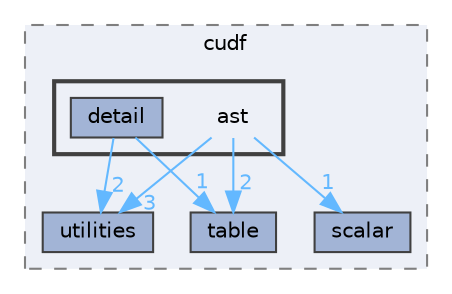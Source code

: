 digraph "D:/gitLibrary/cudf/cpp/include/cudf/ast"
{
 // LATEX_PDF_SIZE
  bgcolor="transparent";
  edge [fontname=Helvetica,fontsize=10,labelfontname=Helvetica,labelfontsize=10];
  node [fontname=Helvetica,fontsize=10,shape=box,height=0.2,width=0.4];
  compound=true
  subgraph clusterdir_87e6427d1ef099fd52d9d0724c66b062 {
    graph [ bgcolor="#edf0f7", pencolor="grey50", label="cudf", fontname=Helvetica,fontsize=10 style="filled,dashed", URL="dir_87e6427d1ef099fd52d9d0724c66b062.html",tooltip=""]
  dir_8262fc92296c7dd0bcaa745c9549f750 [label="utilities", fillcolor="#a2b4d6", color="grey25", style="filled", URL="dir_8262fc92296c7dd0bcaa745c9549f750.html",tooltip=""];
  dir_9d85f5b54f4565533fc543f57ae7704d [label="table", fillcolor="#a2b4d6", color="grey25", style="filled", URL="dir_9d85f5b54f4565533fc543f57ae7704d.html",tooltip=""];
  dir_afa83cc9b3075ac846db8d24480e5154 [label="scalar", fillcolor="#a2b4d6", color="grey25", style="filled", URL="dir_afa83cc9b3075ac846db8d24480e5154.html",tooltip=""];
  subgraph clusterdir_d3e592b7f2165665747038b2705e2ce5 {
    graph [ bgcolor="#edf0f7", pencolor="grey25", label="", fontname=Helvetica,fontsize=10 style="filled,bold", URL="dir_d3e592b7f2165665747038b2705e2ce5.html",tooltip=""]
    dir_d3e592b7f2165665747038b2705e2ce5 [shape=plaintext, label="ast"];
  dir_ed4c1eddfc1a9a17e9af05e6fa245d9f [label="detail", fillcolor="#a2b4d6", color="grey25", style="filled", URL="dir_ed4c1eddfc1a9a17e9af05e6fa245d9f.html",tooltip=""];
  }
  }
  dir_d3e592b7f2165665747038b2705e2ce5->dir_8262fc92296c7dd0bcaa745c9549f750 [headlabel="3", labeldistance=1.5 headhref="dir_000001_000038.html" color="steelblue1" fontcolor="steelblue1"];
  dir_d3e592b7f2165665747038b2705e2ce5->dir_9d85f5b54f4565533fc543f57ae7704d [headlabel="2", labeldistance=1.5 headhref="dir_000001_000033.html" color="steelblue1" fontcolor="steelblue1"];
  dir_d3e592b7f2165665747038b2705e2ce5->dir_afa83cc9b3075ac846db8d24480e5154 [headlabel="1", labeldistance=1.5 headhref="dir_000001_000028.html" color="steelblue1" fontcolor="steelblue1"];
  dir_ed4c1eddfc1a9a17e9af05e6fa245d9f->dir_8262fc92296c7dd0bcaa745c9549f750 [headlabel="2", labeldistance=1.5 headhref="dir_000009_000038.html" color="steelblue1" fontcolor="steelblue1"];
  dir_ed4c1eddfc1a9a17e9af05e6fa245d9f->dir_9d85f5b54f4565533fc543f57ae7704d [headlabel="1", labeldistance=1.5 headhref="dir_000009_000033.html" color="steelblue1" fontcolor="steelblue1"];
}
